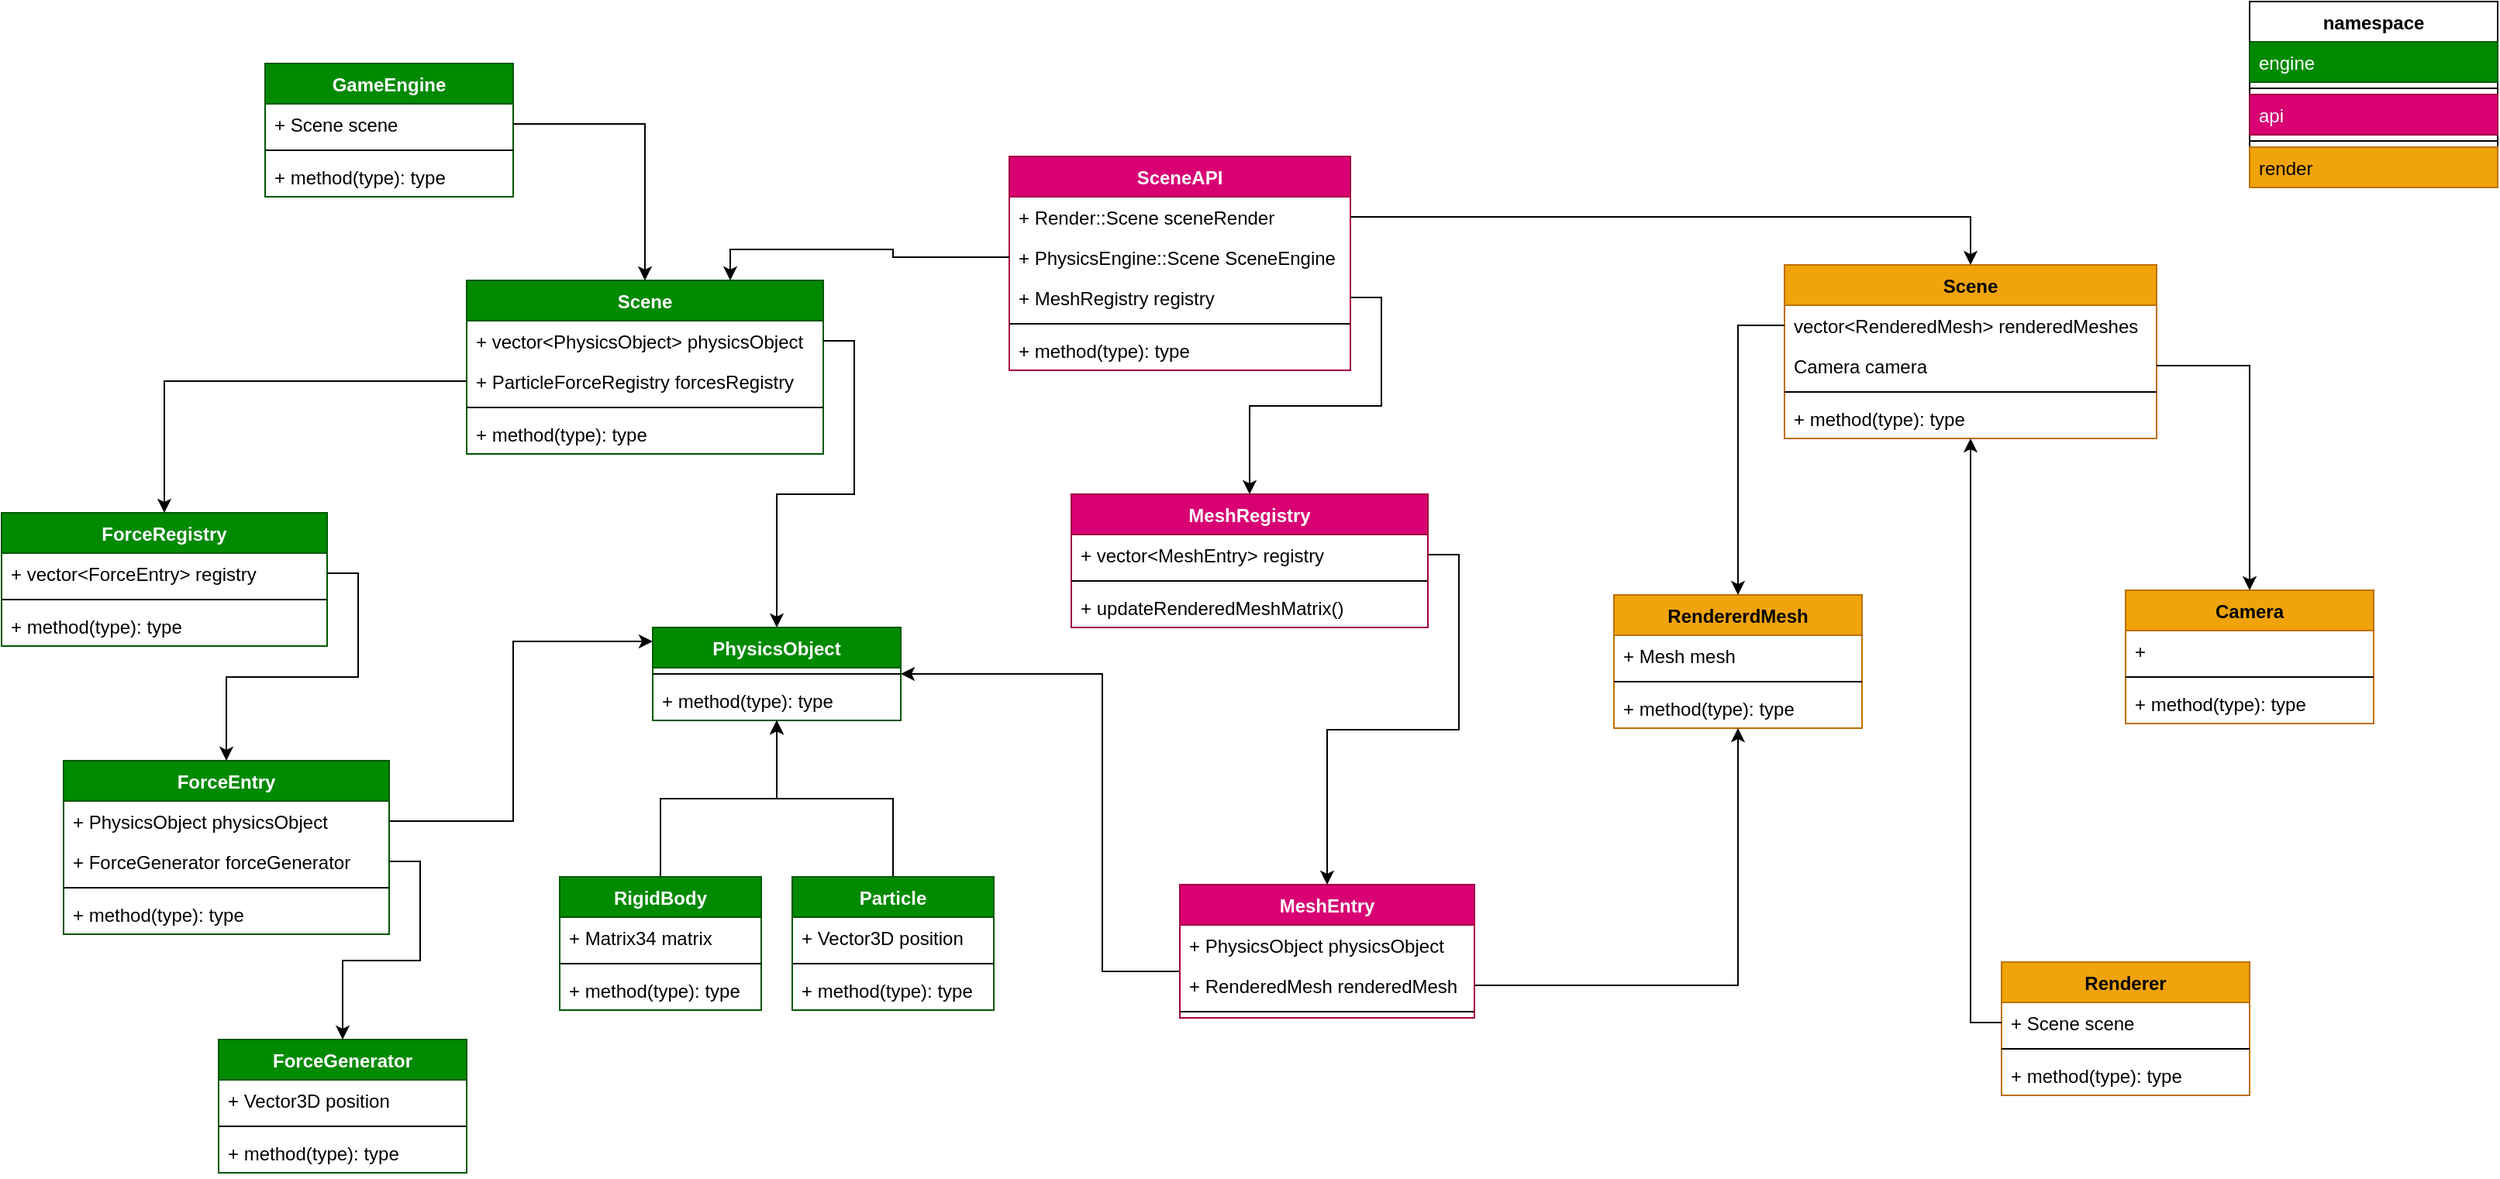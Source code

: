 <mxfile version="15.5.9" type="device"><diagram id="3eGl_UR_zPUnnh8dUwKq" name="Page-1"><mxGraphModel dx="1886" dy="850" grid="1" gridSize="10" guides="1" tooltips="1" connect="1" arrows="1" fold="1" page="1" pageScale="1" pageWidth="827" pageHeight="1169" math="0" shadow="0"><root><mxCell id="0"/><mxCell id="1" parent="0"/><mxCell id="vphL6Kvy_P0l-zgpWsdA-2" value="Scene" style="swimlane;fontStyle=1;align=center;verticalAlign=top;childLayout=stackLayout;horizontal=1;startSize=26;horizontalStack=0;resizeParent=1;resizeParentMax=0;resizeLast=0;collapsible=1;marginBottom=0;fillColor=#008a00;fontColor=#ffffff;strokeColor=#005700;" parent="1" vertex="1"><mxGeometry x="330" y="200" width="230" height="112" as="geometry"/></mxCell><mxCell id="vphL6Kvy_P0l-zgpWsdA-3" value="+ vector&lt;PhysicsObject&gt; physicsObject" style="text;strokeColor=none;fillColor=none;align=left;verticalAlign=top;spacingLeft=4;spacingRight=4;overflow=hidden;rotatable=0;points=[[0,0.5],[1,0.5]];portConstraint=eastwest;" parent="vphL6Kvy_P0l-zgpWsdA-2" vertex="1"><mxGeometry y="26" width="230" height="26" as="geometry"/></mxCell><mxCell id="3-6PQcLLlUWP1weKsI4g-1" value="+ ParticleForceRegistry forcesRegistry" style="text;strokeColor=none;fillColor=none;align=left;verticalAlign=top;spacingLeft=4;spacingRight=4;overflow=hidden;rotatable=0;points=[[0,0.5],[1,0.5]];portConstraint=eastwest;" parent="vphL6Kvy_P0l-zgpWsdA-2" vertex="1"><mxGeometry y="52" width="230" height="26" as="geometry"/></mxCell><mxCell id="vphL6Kvy_P0l-zgpWsdA-4" value="" style="line;strokeWidth=1;fillColor=none;align=left;verticalAlign=middle;spacingTop=-1;spacingLeft=3;spacingRight=3;rotatable=0;labelPosition=right;points=[];portConstraint=eastwest;" parent="vphL6Kvy_P0l-zgpWsdA-2" vertex="1"><mxGeometry y="78" width="230" height="8" as="geometry"/></mxCell><mxCell id="vphL6Kvy_P0l-zgpWsdA-5" value="+ method(type): type" style="text;strokeColor=none;fillColor=none;align=left;verticalAlign=top;spacingLeft=4;spacingRight=4;overflow=hidden;rotatable=0;points=[[0,0.5],[1,0.5]];portConstraint=eastwest;" parent="vphL6Kvy_P0l-zgpWsdA-2" vertex="1"><mxGeometry y="86" width="230" height="26" as="geometry"/></mxCell><mxCell id="vphL6Kvy_P0l-zgpWsdA-6" value="GameEngine" style="swimlane;fontStyle=1;align=center;verticalAlign=top;childLayout=stackLayout;horizontal=1;startSize=26;horizontalStack=0;resizeParent=1;resizeParentMax=0;resizeLast=0;collapsible=1;marginBottom=0;fillColor=#008a00;fontColor=#ffffff;strokeColor=#005700;" parent="1" vertex="1"><mxGeometry x="200" y="60" width="160" height="86" as="geometry"/></mxCell><mxCell id="vphL6Kvy_P0l-zgpWsdA-7" value="+ Scene scene" style="text;strokeColor=none;fillColor=none;align=left;verticalAlign=top;spacingLeft=4;spacingRight=4;overflow=hidden;rotatable=0;points=[[0,0.5],[1,0.5]];portConstraint=eastwest;" parent="vphL6Kvy_P0l-zgpWsdA-6" vertex="1"><mxGeometry y="26" width="160" height="26" as="geometry"/></mxCell><mxCell id="vphL6Kvy_P0l-zgpWsdA-8" value="" style="line;strokeWidth=1;fillColor=none;align=left;verticalAlign=middle;spacingTop=-1;spacingLeft=3;spacingRight=3;rotatable=0;labelPosition=right;points=[];portConstraint=eastwest;" parent="vphL6Kvy_P0l-zgpWsdA-6" vertex="1"><mxGeometry y="52" width="160" height="8" as="geometry"/></mxCell><mxCell id="vphL6Kvy_P0l-zgpWsdA-9" value="+ method(type): type" style="text;strokeColor=none;fillColor=none;align=left;verticalAlign=top;spacingLeft=4;spacingRight=4;overflow=hidden;rotatable=0;points=[[0,0.5],[1,0.5]];portConstraint=eastwest;" parent="vphL6Kvy_P0l-zgpWsdA-6" vertex="1"><mxGeometry y="60" width="160" height="26" as="geometry"/></mxCell><mxCell id="vphL6Kvy_P0l-zgpWsdA-10" style="edgeStyle=orthogonalEdgeStyle;rounded=0;orthogonalLoop=1;jettySize=auto;html=1;" parent="1" source="vphL6Kvy_P0l-zgpWsdA-7" target="vphL6Kvy_P0l-zgpWsdA-2" edge="1"><mxGeometry relative="1" as="geometry"/></mxCell><mxCell id="vphL6Kvy_P0l-zgpWsdA-11" value="PhysicsObject" style="swimlane;fontStyle=1;align=center;verticalAlign=top;childLayout=stackLayout;horizontal=1;startSize=26;horizontalStack=0;resizeParent=1;resizeParentMax=0;resizeLast=0;collapsible=1;marginBottom=0;fillColor=#008a00;fontColor=#ffffff;strokeColor=#005700;" parent="1" vertex="1"><mxGeometry x="450" y="424" width="160" height="60" as="geometry"/></mxCell><mxCell id="vphL6Kvy_P0l-zgpWsdA-13" value="" style="line;strokeWidth=1;fillColor=none;align=left;verticalAlign=middle;spacingTop=-1;spacingLeft=3;spacingRight=3;rotatable=0;labelPosition=right;points=[];portConstraint=eastwest;" parent="vphL6Kvy_P0l-zgpWsdA-11" vertex="1"><mxGeometry y="26" width="160" height="8" as="geometry"/></mxCell><mxCell id="vphL6Kvy_P0l-zgpWsdA-14" value="+ method(type): type" style="text;strokeColor=none;fillColor=none;align=left;verticalAlign=top;spacingLeft=4;spacingRight=4;overflow=hidden;rotatable=0;points=[[0,0.5],[1,0.5]];portConstraint=eastwest;" parent="vphL6Kvy_P0l-zgpWsdA-11" vertex="1"><mxGeometry y="34" width="160" height="26" as="geometry"/></mxCell><mxCell id="vphL6Kvy_P0l-zgpWsdA-17" style="edgeStyle=orthogonalEdgeStyle;rounded=0;orthogonalLoop=1;jettySize=auto;html=1;" parent="1" source="vphL6Kvy_P0l-zgpWsdA-3" target="vphL6Kvy_P0l-zgpWsdA-11" edge="1"><mxGeometry relative="1" as="geometry"/></mxCell><mxCell id="vphL6Kvy_P0l-zgpWsdA-18" value="RendererdMesh" style="swimlane;fontStyle=1;align=center;verticalAlign=top;childLayout=stackLayout;horizontal=1;startSize=26;horizontalStack=0;resizeParent=1;resizeParentMax=0;resizeLast=0;collapsible=1;marginBottom=0;fillColor=#f0a30a;fontColor=#000000;strokeColor=#BD7000;" parent="1" vertex="1"><mxGeometry x="1070" y="403" width="160" height="86" as="geometry"/></mxCell><mxCell id="vphL6Kvy_P0l-zgpWsdA-19" value="+ Mesh mesh" style="text;strokeColor=none;fillColor=none;align=left;verticalAlign=top;spacingLeft=4;spacingRight=4;overflow=hidden;rotatable=0;points=[[0,0.5],[1,0.5]];portConstraint=eastwest;" parent="vphL6Kvy_P0l-zgpWsdA-18" vertex="1"><mxGeometry y="26" width="160" height="26" as="geometry"/></mxCell><mxCell id="vphL6Kvy_P0l-zgpWsdA-20" value="" style="line;strokeWidth=1;fillColor=none;align=left;verticalAlign=middle;spacingTop=-1;spacingLeft=3;spacingRight=3;rotatable=0;labelPosition=right;points=[];portConstraint=eastwest;" parent="vphL6Kvy_P0l-zgpWsdA-18" vertex="1"><mxGeometry y="52" width="160" height="8" as="geometry"/></mxCell><mxCell id="vphL6Kvy_P0l-zgpWsdA-21" value="+ method(type): type" style="text;strokeColor=none;fillColor=none;align=left;verticalAlign=top;spacingLeft=4;spacingRight=4;overflow=hidden;rotatable=0;points=[[0,0.5],[1,0.5]];portConstraint=eastwest;" parent="vphL6Kvy_P0l-zgpWsdA-18" vertex="1"><mxGeometry y="60" width="160" height="26" as="geometry"/></mxCell><mxCell id="vphL6Kvy_P0l-zgpWsdA-22" value="MeshRegistry" style="swimlane;fontStyle=1;align=center;verticalAlign=top;childLayout=stackLayout;horizontal=1;startSize=26;horizontalStack=0;resizeParent=1;resizeParentMax=0;resizeLast=0;collapsible=1;marginBottom=0;fillColor=#d80073;strokeColor=#A50040;fontColor=#ffffff;" parent="1" vertex="1"><mxGeometry x="720" y="338" width="230" height="86" as="geometry"/></mxCell><mxCell id="vphL6Kvy_P0l-zgpWsdA-23" value="+ vector&lt;MeshEntry&gt; registry" style="text;strokeColor=none;fillColor=none;align=left;verticalAlign=top;spacingLeft=4;spacingRight=4;overflow=hidden;rotatable=0;points=[[0,0.5],[1,0.5]];portConstraint=eastwest;" parent="vphL6Kvy_P0l-zgpWsdA-22" vertex="1"><mxGeometry y="26" width="230" height="26" as="geometry"/></mxCell><mxCell id="vphL6Kvy_P0l-zgpWsdA-24" value="" style="line;strokeWidth=1;fillColor=none;align=left;verticalAlign=middle;spacingTop=-1;spacingLeft=3;spacingRight=3;rotatable=0;labelPosition=right;points=[];portConstraint=eastwest;" parent="vphL6Kvy_P0l-zgpWsdA-22" vertex="1"><mxGeometry y="52" width="230" height="8" as="geometry"/></mxCell><mxCell id="vphL6Kvy_P0l-zgpWsdA-25" value="+ updateRenderedMeshMatrix()" style="text;strokeColor=none;fillColor=none;align=left;verticalAlign=top;spacingLeft=4;spacingRight=4;overflow=hidden;rotatable=0;points=[[0,0.5],[1,0.5]];portConstraint=eastwest;" parent="vphL6Kvy_P0l-zgpWsdA-22" vertex="1"><mxGeometry y="60" width="230" height="26" as="geometry"/></mxCell><mxCell id="vphL6Kvy_P0l-zgpWsdA-29" value="SceneAPI" style="swimlane;fontStyle=1;align=center;verticalAlign=top;childLayout=stackLayout;horizontal=1;startSize=26;horizontalStack=0;resizeParent=1;resizeParentMax=0;resizeLast=0;collapsible=1;marginBottom=0;fillColor=#d80073;strokeColor=#A50040;fontColor=#ffffff;" parent="1" vertex="1"><mxGeometry x="680" y="120" width="220" height="138" as="geometry"/></mxCell><mxCell id="vphL6Kvy_P0l-zgpWsdA-59" value="+ Render::Scene sceneRender" style="text;strokeColor=none;fillColor=none;align=left;verticalAlign=top;spacingLeft=4;spacingRight=4;overflow=hidden;rotatable=0;points=[[0,0.5],[1,0.5]];portConstraint=eastwest;" parent="vphL6Kvy_P0l-zgpWsdA-29" vertex="1"><mxGeometry y="26" width="220" height="26" as="geometry"/></mxCell><mxCell id="vphL6Kvy_P0l-zgpWsdA-60" value="+ PhysicsEngine::Scene SceneEngine" style="text;strokeColor=none;fillColor=none;align=left;verticalAlign=top;spacingLeft=4;spacingRight=4;overflow=hidden;rotatable=0;points=[[0,0.5],[1,0.5]];portConstraint=eastwest;" parent="vphL6Kvy_P0l-zgpWsdA-29" vertex="1"><mxGeometry y="52" width="220" height="26" as="geometry"/></mxCell><mxCell id="vphL6Kvy_P0l-zgpWsdA-57" value="+ MeshRegistry registry" style="text;strokeColor=none;fillColor=none;align=left;verticalAlign=top;spacingLeft=4;spacingRight=4;overflow=hidden;rotatable=0;points=[[0,0.5],[1,0.5]];portConstraint=eastwest;" parent="vphL6Kvy_P0l-zgpWsdA-29" vertex="1"><mxGeometry y="78" width="220" height="26" as="geometry"/></mxCell><mxCell id="vphL6Kvy_P0l-zgpWsdA-31" value="" style="line;strokeWidth=1;fillColor=none;align=left;verticalAlign=middle;spacingTop=-1;spacingLeft=3;spacingRight=3;rotatable=0;labelPosition=right;points=[];portConstraint=eastwest;" parent="vphL6Kvy_P0l-zgpWsdA-29" vertex="1"><mxGeometry y="104" width="220" height="8" as="geometry"/></mxCell><mxCell id="vphL6Kvy_P0l-zgpWsdA-32" value="+ method(type): type" style="text;strokeColor=none;fillColor=none;align=left;verticalAlign=top;spacingLeft=4;spacingRight=4;overflow=hidden;rotatable=0;points=[[0,0.5],[1,0.5]];portConstraint=eastwest;" parent="vphL6Kvy_P0l-zgpWsdA-29" vertex="1"><mxGeometry y="112" width="220" height="26" as="geometry"/></mxCell><mxCell id="vphL6Kvy_P0l-zgpWsdA-33" value="Scene" style="swimlane;fontStyle=1;align=center;verticalAlign=top;childLayout=stackLayout;horizontal=1;startSize=26;horizontalStack=0;resizeParent=1;resizeParentMax=0;resizeLast=0;collapsible=1;marginBottom=0;fillColor=#f0a30a;fontColor=#000000;strokeColor=#BD7000;" parent="1" vertex="1"><mxGeometry x="1180" y="190" width="240" height="112" as="geometry"/></mxCell><mxCell id="vphL6Kvy_P0l-zgpWsdA-34" value="vector&lt;RenderedMesh&gt; renderedMeshes" style="text;strokeColor=none;fillColor=none;align=left;verticalAlign=top;spacingLeft=4;spacingRight=4;overflow=hidden;rotatable=0;points=[[0,0.5],[1,0.5]];portConstraint=eastwest;" parent="vphL6Kvy_P0l-zgpWsdA-33" vertex="1"><mxGeometry y="26" width="240" height="26" as="geometry"/></mxCell><mxCell id="vphL6Kvy_P0l-zgpWsdA-37" value="Camera camera" style="text;strokeColor=none;fillColor=none;align=left;verticalAlign=top;spacingLeft=4;spacingRight=4;overflow=hidden;rotatable=0;points=[[0,0.5],[1,0.5]];portConstraint=eastwest;" parent="vphL6Kvy_P0l-zgpWsdA-33" vertex="1"><mxGeometry y="52" width="240" height="26" as="geometry"/></mxCell><mxCell id="vphL6Kvy_P0l-zgpWsdA-35" value="" style="line;strokeWidth=1;fillColor=none;align=left;verticalAlign=middle;spacingTop=-1;spacingLeft=3;spacingRight=3;rotatable=0;labelPosition=right;points=[];portConstraint=eastwest;" parent="vphL6Kvy_P0l-zgpWsdA-33" vertex="1"><mxGeometry y="78" width="240" height="8" as="geometry"/></mxCell><mxCell id="vphL6Kvy_P0l-zgpWsdA-36" value="+ method(type): type" style="text;strokeColor=none;fillColor=none;align=left;verticalAlign=top;spacingLeft=4;spacingRight=4;overflow=hidden;rotatable=0;points=[[0,0.5],[1,0.5]];portConstraint=eastwest;" parent="vphL6Kvy_P0l-zgpWsdA-33" vertex="1"><mxGeometry y="86" width="240" height="26" as="geometry"/></mxCell><mxCell id="vphL6Kvy_P0l-zgpWsdA-43" value="Camera" style="swimlane;fontStyle=1;align=center;verticalAlign=top;childLayout=stackLayout;horizontal=1;startSize=26;horizontalStack=0;resizeParent=1;resizeParentMax=0;resizeLast=0;collapsible=1;marginBottom=0;fillColor=#f0a30a;fontColor=#000000;strokeColor=#BD7000;" parent="1" vertex="1"><mxGeometry x="1400" y="400" width="160" height="86" as="geometry"/></mxCell><mxCell id="vphL6Kvy_P0l-zgpWsdA-44" value="+ " style="text;strokeColor=none;fillColor=none;align=left;verticalAlign=top;spacingLeft=4;spacingRight=4;overflow=hidden;rotatable=0;points=[[0,0.5],[1,0.5]];portConstraint=eastwest;" parent="vphL6Kvy_P0l-zgpWsdA-43" vertex="1"><mxGeometry y="26" width="160" height="26" as="geometry"/></mxCell><mxCell id="vphL6Kvy_P0l-zgpWsdA-45" value="" style="line;strokeWidth=1;fillColor=none;align=left;verticalAlign=middle;spacingTop=-1;spacingLeft=3;spacingRight=3;rotatable=0;labelPosition=right;points=[];portConstraint=eastwest;" parent="vphL6Kvy_P0l-zgpWsdA-43" vertex="1"><mxGeometry y="52" width="160" height="8" as="geometry"/></mxCell><mxCell id="vphL6Kvy_P0l-zgpWsdA-46" value="+ method(type): type" style="text;strokeColor=none;fillColor=none;align=left;verticalAlign=top;spacingLeft=4;spacingRight=4;overflow=hidden;rotatable=0;points=[[0,0.5],[1,0.5]];portConstraint=eastwest;" parent="vphL6Kvy_P0l-zgpWsdA-43" vertex="1"><mxGeometry y="60" width="160" height="26" as="geometry"/></mxCell><mxCell id="vphL6Kvy_P0l-zgpWsdA-47" style="edgeStyle=orthogonalEdgeStyle;rounded=0;orthogonalLoop=1;jettySize=auto;html=1;" parent="1" source="vphL6Kvy_P0l-zgpWsdA-37" target="vphL6Kvy_P0l-zgpWsdA-43" edge="1"><mxGeometry relative="1" as="geometry"/></mxCell><mxCell id="vphL6Kvy_P0l-zgpWsdA-48" style="edgeStyle=orthogonalEdgeStyle;rounded=0;orthogonalLoop=1;jettySize=auto;html=1;" parent="1" source="vphL6Kvy_P0l-zgpWsdA-34" target="vphL6Kvy_P0l-zgpWsdA-18" edge="1"><mxGeometry relative="1" as="geometry"/></mxCell><mxCell id="ak2lVgfKF532oPh8IhV1-14" style="edgeStyle=orthogonalEdgeStyle;rounded=0;orthogonalLoop=1;jettySize=auto;html=1;" edge="1" parent="1" source="vphL6Kvy_P0l-zgpWsdA-49" target="vphL6Kvy_P0l-zgpWsdA-11"><mxGeometry relative="1" as="geometry"><Array as="points"><mxPoint x="740" y="646"/><mxPoint x="740" y="454"/></Array></mxGeometry></mxCell><mxCell id="vphL6Kvy_P0l-zgpWsdA-49" value="MeshEntry" style="swimlane;fontStyle=1;align=center;verticalAlign=top;childLayout=stackLayout;horizontal=1;startSize=26;horizontalStack=0;resizeParent=1;resizeParentMax=0;resizeLast=0;collapsible=1;marginBottom=0;fillColor=#d80073;strokeColor=#A50040;fontColor=#ffffff;" parent="1" vertex="1"><mxGeometry x="790" y="590" width="190" height="86" as="geometry"/></mxCell><mxCell id="vphL6Kvy_P0l-zgpWsdA-50" value="+ PhysicsObject physicsObject" style="text;strokeColor=none;fillColor=none;align=left;verticalAlign=top;spacingLeft=4;spacingRight=4;overflow=hidden;rotatable=0;points=[[0,0.5],[1,0.5]];portConstraint=eastwest;" parent="vphL6Kvy_P0l-zgpWsdA-49" vertex="1"><mxGeometry y="26" width="190" height="26" as="geometry"/></mxCell><mxCell id="vphL6Kvy_P0l-zgpWsdA-51" value="+ RenderedMesh renderedMesh" style="text;strokeColor=none;fillColor=none;align=left;verticalAlign=top;spacingLeft=4;spacingRight=4;overflow=hidden;rotatable=0;points=[[0,0.5],[1,0.5]];portConstraint=eastwest;" parent="vphL6Kvy_P0l-zgpWsdA-49" vertex="1"><mxGeometry y="52" width="190" height="26" as="geometry"/></mxCell><mxCell id="vphL6Kvy_P0l-zgpWsdA-52" value="" style="line;strokeWidth=1;fillColor=none;align=left;verticalAlign=middle;spacingTop=-1;spacingLeft=3;spacingRight=3;rotatable=0;labelPosition=right;points=[];portConstraint=eastwest;" parent="vphL6Kvy_P0l-zgpWsdA-49" vertex="1"><mxGeometry y="78" width="190" height="8" as="geometry"/></mxCell><mxCell id="vphL6Kvy_P0l-zgpWsdA-55" style="edgeStyle=orthogonalEdgeStyle;rounded=0;orthogonalLoop=1;jettySize=auto;html=1;" parent="1" source="vphL6Kvy_P0l-zgpWsdA-51" target="vphL6Kvy_P0l-zgpWsdA-18" edge="1"><mxGeometry relative="1" as="geometry"/></mxCell><mxCell id="vphL6Kvy_P0l-zgpWsdA-56" style="edgeStyle=orthogonalEdgeStyle;rounded=0;orthogonalLoop=1;jettySize=auto;html=1;" parent="1" source="vphL6Kvy_P0l-zgpWsdA-23" target="vphL6Kvy_P0l-zgpWsdA-49" edge="1"><mxGeometry relative="1" as="geometry"/></mxCell><mxCell id="vphL6Kvy_P0l-zgpWsdA-58" style="edgeStyle=orthogonalEdgeStyle;rounded=0;orthogonalLoop=1;jettySize=auto;html=1;" parent="1" source="vphL6Kvy_P0l-zgpWsdA-57" target="vphL6Kvy_P0l-zgpWsdA-22" edge="1"><mxGeometry relative="1" as="geometry"/></mxCell><mxCell id="vphL6Kvy_P0l-zgpWsdA-63" style="edgeStyle=orthogonalEdgeStyle;rounded=0;orthogonalLoop=1;jettySize=auto;html=1;" parent="1" source="vphL6Kvy_P0l-zgpWsdA-59" target="vphL6Kvy_P0l-zgpWsdA-33" edge="1"><mxGeometry relative="1" as="geometry"/></mxCell><mxCell id="vphL6Kvy_P0l-zgpWsdA-64" style="edgeStyle=orthogonalEdgeStyle;rounded=0;orthogonalLoop=1;jettySize=auto;html=1;" parent="1" source="vphL6Kvy_P0l-zgpWsdA-60" target="vphL6Kvy_P0l-zgpWsdA-2" edge="1"><mxGeometry relative="1" as="geometry"><Array as="points"><mxPoint x="605" y="185"/><mxPoint x="605" y="180"/><mxPoint x="500" y="180"/></Array></mxGeometry></mxCell><mxCell id="3-6PQcLLlUWP1weKsI4g-2" value="ForceRegistry" style="swimlane;fontStyle=1;align=center;verticalAlign=top;childLayout=stackLayout;horizontal=1;startSize=26;horizontalStack=0;resizeParent=1;resizeParentMax=0;resizeLast=0;collapsible=1;marginBottom=0;fillColor=#008a00;fontColor=#ffffff;strokeColor=#005700;" parent="1" vertex="1"><mxGeometry x="30" y="350" width="210" height="86" as="geometry"/></mxCell><mxCell id="3-6PQcLLlUWP1weKsI4g-3" value="+ vector&lt;ForceEntry&gt; registry" style="text;strokeColor=none;fillColor=none;align=left;verticalAlign=top;spacingLeft=4;spacingRight=4;overflow=hidden;rotatable=0;points=[[0,0.5],[1,0.5]];portConstraint=eastwest;" parent="3-6PQcLLlUWP1weKsI4g-2" vertex="1"><mxGeometry y="26" width="210" height="26" as="geometry"/></mxCell><mxCell id="3-6PQcLLlUWP1weKsI4g-4" value="" style="line;strokeWidth=1;fillColor=none;align=left;verticalAlign=middle;spacingTop=-1;spacingLeft=3;spacingRight=3;rotatable=0;labelPosition=right;points=[];portConstraint=eastwest;" parent="3-6PQcLLlUWP1weKsI4g-2" vertex="1"><mxGeometry y="52" width="210" height="8" as="geometry"/></mxCell><mxCell id="3-6PQcLLlUWP1weKsI4g-5" value="+ method(type): type" style="text;strokeColor=none;fillColor=none;align=left;verticalAlign=top;spacingLeft=4;spacingRight=4;overflow=hidden;rotatable=0;points=[[0,0.5],[1,0.5]];portConstraint=eastwest;" parent="3-6PQcLLlUWP1weKsI4g-2" vertex="1"><mxGeometry y="60" width="210" height="26" as="geometry"/></mxCell><mxCell id="3-6PQcLLlUWP1weKsI4g-6" value="ForceEntry" style="swimlane;fontStyle=1;align=center;verticalAlign=top;childLayout=stackLayout;horizontal=1;startSize=26;horizontalStack=0;resizeParent=1;resizeParentMax=0;resizeLast=0;collapsible=1;marginBottom=0;fillColor=#008a00;fontColor=#ffffff;strokeColor=#005700;" parent="1" vertex="1"><mxGeometry x="70" y="510" width="210" height="112" as="geometry"/></mxCell><mxCell id="3-6PQcLLlUWP1weKsI4g-7" value="+ PhysicsObject physicsObject" style="text;strokeColor=none;fillColor=none;align=left;verticalAlign=top;spacingLeft=4;spacingRight=4;overflow=hidden;rotatable=0;points=[[0,0.5],[1,0.5]];portConstraint=eastwest;" parent="3-6PQcLLlUWP1weKsI4g-6" vertex="1"><mxGeometry y="26" width="210" height="26" as="geometry"/></mxCell><mxCell id="3-6PQcLLlUWP1weKsI4g-8" value="+ ForceGenerator forceGenerator" style="text;strokeColor=none;fillColor=none;align=left;verticalAlign=top;spacingLeft=4;spacingRight=4;overflow=hidden;rotatable=0;points=[[0,0.5],[1,0.5]];portConstraint=eastwest;" parent="3-6PQcLLlUWP1weKsI4g-6" vertex="1"><mxGeometry y="52" width="210" height="26" as="geometry"/></mxCell><mxCell id="3-6PQcLLlUWP1weKsI4g-9" value="" style="line;strokeWidth=1;fillColor=none;align=left;verticalAlign=middle;spacingTop=-1;spacingLeft=3;spacingRight=3;rotatable=0;labelPosition=right;points=[];portConstraint=eastwest;" parent="3-6PQcLLlUWP1weKsI4g-6" vertex="1"><mxGeometry y="78" width="210" height="8" as="geometry"/></mxCell><mxCell id="3-6PQcLLlUWP1weKsI4g-10" value="+ method(type): type" style="text;strokeColor=none;fillColor=none;align=left;verticalAlign=top;spacingLeft=4;spacingRight=4;overflow=hidden;rotatable=0;points=[[0,0.5],[1,0.5]];portConstraint=eastwest;" parent="3-6PQcLLlUWP1weKsI4g-6" vertex="1"><mxGeometry y="86" width="210" height="26" as="geometry"/></mxCell><mxCell id="3-6PQcLLlUWP1weKsI4g-11" style="edgeStyle=orthogonalEdgeStyle;rounded=0;orthogonalLoop=1;jettySize=auto;html=1;" parent="1" source="3-6PQcLLlUWP1weKsI4g-3" target="3-6PQcLLlUWP1weKsI4g-6" edge="1"><mxGeometry relative="1" as="geometry"/></mxCell><mxCell id="3-6PQcLLlUWP1weKsI4g-13" style="edgeStyle=orthogonalEdgeStyle;rounded=0;orthogonalLoop=1;jettySize=auto;html=1;" parent="1" source="3-6PQcLLlUWP1weKsI4g-1" target="3-6PQcLLlUWP1weKsI4g-2" edge="1"><mxGeometry relative="1" as="geometry"/></mxCell><mxCell id="3-6PQcLLlUWP1weKsI4g-14" style="edgeStyle=orthogonalEdgeStyle;rounded=0;orthogonalLoop=1;jettySize=auto;html=1;" parent="1" source="3-6PQcLLlUWP1weKsI4g-7" target="vphL6Kvy_P0l-zgpWsdA-11" edge="1"><mxGeometry relative="1" as="geometry"><Array as="points"><mxPoint x="360" y="549"/><mxPoint x="360" y="433"/></Array></mxGeometry></mxCell><mxCell id="3-6PQcLLlUWP1weKsI4g-15" value="ForceGenerator" style="swimlane;fontStyle=1;align=center;verticalAlign=top;childLayout=stackLayout;horizontal=1;startSize=26;horizontalStack=0;resizeParent=1;resizeParentMax=0;resizeLast=0;collapsible=1;marginBottom=0;fillColor=#008a00;fontColor=#ffffff;strokeColor=#005700;" parent="1" vertex="1"><mxGeometry x="170" y="690" width="160" height="86" as="geometry"/></mxCell><mxCell id="3-6PQcLLlUWP1weKsI4g-16" value="+ Vector3D position" style="text;strokeColor=none;fillColor=none;align=left;verticalAlign=top;spacingLeft=4;spacingRight=4;overflow=hidden;rotatable=0;points=[[0,0.5],[1,0.5]];portConstraint=eastwest;" parent="3-6PQcLLlUWP1weKsI4g-15" vertex="1"><mxGeometry y="26" width="160" height="26" as="geometry"/></mxCell><mxCell id="3-6PQcLLlUWP1weKsI4g-17" value="" style="line;strokeWidth=1;fillColor=none;align=left;verticalAlign=middle;spacingTop=-1;spacingLeft=3;spacingRight=3;rotatable=0;labelPosition=right;points=[];portConstraint=eastwest;" parent="3-6PQcLLlUWP1weKsI4g-15" vertex="1"><mxGeometry y="52" width="160" height="8" as="geometry"/></mxCell><mxCell id="3-6PQcLLlUWP1weKsI4g-18" value="+ method(type): type" style="text;strokeColor=none;fillColor=none;align=left;verticalAlign=top;spacingLeft=4;spacingRight=4;overflow=hidden;rotatable=0;points=[[0,0.5],[1,0.5]];portConstraint=eastwest;" parent="3-6PQcLLlUWP1weKsI4g-15" vertex="1"><mxGeometry y="60" width="160" height="26" as="geometry"/></mxCell><mxCell id="3-6PQcLLlUWP1weKsI4g-19" style="edgeStyle=orthogonalEdgeStyle;rounded=0;orthogonalLoop=1;jettySize=auto;html=1;" parent="1" source="3-6PQcLLlUWP1weKsI4g-8" target="3-6PQcLLlUWP1weKsI4g-15" edge="1"><mxGeometry relative="1" as="geometry"/></mxCell><mxCell id="3-6PQcLLlUWP1weKsI4g-20" value="Renderer" style="swimlane;fontStyle=1;align=center;verticalAlign=top;childLayout=stackLayout;horizontal=1;startSize=26;horizontalStack=0;resizeParent=1;resizeParentMax=0;resizeLast=0;collapsible=1;marginBottom=0;fillColor=#f0a30a;fontColor=#000000;strokeColor=#BD7000;" parent="1" vertex="1"><mxGeometry x="1320" y="640" width="160" height="86" as="geometry"/></mxCell><mxCell id="3-6PQcLLlUWP1weKsI4g-24" value="+ Scene scene" style="text;strokeColor=none;fillColor=none;align=left;verticalAlign=top;spacingLeft=4;spacingRight=4;overflow=hidden;rotatable=0;points=[[0,0.5],[1,0.5]];portConstraint=eastwest;" parent="3-6PQcLLlUWP1weKsI4g-20" vertex="1"><mxGeometry y="26" width="160" height="26" as="geometry"/></mxCell><mxCell id="3-6PQcLLlUWP1weKsI4g-22" value="" style="line;strokeWidth=1;fillColor=none;align=left;verticalAlign=middle;spacingTop=-1;spacingLeft=3;spacingRight=3;rotatable=0;labelPosition=right;points=[];portConstraint=eastwest;" parent="3-6PQcLLlUWP1weKsI4g-20" vertex="1"><mxGeometry y="52" width="160" height="8" as="geometry"/></mxCell><mxCell id="3-6PQcLLlUWP1weKsI4g-23" value="+ method(type): type" style="text;strokeColor=none;fillColor=none;align=left;verticalAlign=top;spacingLeft=4;spacingRight=4;overflow=hidden;rotatable=0;points=[[0,0.5],[1,0.5]];portConstraint=eastwest;" parent="3-6PQcLLlUWP1weKsI4g-20" vertex="1"><mxGeometry y="60" width="160" height="26" as="geometry"/></mxCell><mxCell id="3-6PQcLLlUWP1weKsI4g-25" style="edgeStyle=orthogonalEdgeStyle;rounded=0;orthogonalLoop=1;jettySize=auto;html=1;" parent="1" source="3-6PQcLLlUWP1weKsI4g-24" target="vphL6Kvy_P0l-zgpWsdA-33" edge="1"><mxGeometry relative="1" as="geometry"/></mxCell><mxCell id="3-6PQcLLlUWP1weKsI4g-27" value="namespace" style="swimlane;fontStyle=1;align=center;verticalAlign=top;childLayout=stackLayout;horizontal=1;startSize=26;horizontalStack=0;resizeParent=1;resizeParentMax=0;resizeLast=0;collapsible=1;marginBottom=0;" parent="1" vertex="1"><mxGeometry x="1480" y="20" width="160" height="120" as="geometry"/></mxCell><mxCell id="3-6PQcLLlUWP1weKsI4g-28" value="engine" style="text;strokeColor=#005700;fillColor=#008a00;align=left;verticalAlign=top;spacingLeft=4;spacingRight=4;overflow=hidden;rotatable=0;points=[[0,0.5],[1,0.5]];portConstraint=eastwest;fontColor=#ffffff;" parent="3-6PQcLLlUWP1weKsI4g-27" vertex="1"><mxGeometry y="26" width="160" height="26" as="geometry"/></mxCell><mxCell id="3-6PQcLLlUWP1weKsI4g-29" value="" style="line;strokeWidth=1;fillColor=none;align=left;verticalAlign=middle;spacingTop=-1;spacingLeft=3;spacingRight=3;rotatable=0;labelPosition=right;points=[];portConstraint=eastwest;" parent="3-6PQcLLlUWP1weKsI4g-27" vertex="1"><mxGeometry y="52" width="160" height="8" as="geometry"/></mxCell><mxCell id="3-6PQcLLlUWP1weKsI4g-32" value="api" style="text;strokeColor=#A50040;fillColor=#d80073;align=left;verticalAlign=top;spacingLeft=4;spacingRight=4;overflow=hidden;rotatable=0;points=[[0,0.5],[1,0.5]];portConstraint=eastwest;fontColor=#ffffff;" parent="3-6PQcLLlUWP1weKsI4g-27" vertex="1"><mxGeometry y="60" width="160" height="26" as="geometry"/></mxCell><mxCell id="3-6PQcLLlUWP1weKsI4g-31" value="" style="line;strokeWidth=1;fillColor=none;align=left;verticalAlign=middle;spacingTop=-1;spacingLeft=3;spacingRight=3;rotatable=0;labelPosition=right;points=[];portConstraint=eastwest;" parent="3-6PQcLLlUWP1weKsI4g-27" vertex="1"><mxGeometry y="86" width="160" height="8" as="geometry"/></mxCell><mxCell id="3-6PQcLLlUWP1weKsI4g-30" value="render" style="text;strokeColor=#BD7000;fillColor=#f0a30a;align=left;verticalAlign=top;spacingLeft=4;spacingRight=4;overflow=hidden;rotatable=0;points=[[0,0.5],[1,0.5]];portConstraint=eastwest;fontColor=#000000;" parent="3-6PQcLLlUWP1weKsI4g-27" vertex="1"><mxGeometry y="94" width="160" height="26" as="geometry"/></mxCell><mxCell id="ak2lVgfKF532oPh8IhV1-5" style="edgeStyle=orthogonalEdgeStyle;rounded=0;orthogonalLoop=1;jettySize=auto;html=1;" edge="1" parent="1" source="ak2lVgfKF532oPh8IhV1-1" target="vphL6Kvy_P0l-zgpWsdA-11"><mxGeometry relative="1" as="geometry"/></mxCell><mxCell id="ak2lVgfKF532oPh8IhV1-1" value="Particle" style="swimlane;fontStyle=1;align=center;verticalAlign=top;childLayout=stackLayout;horizontal=1;startSize=26;horizontalStack=0;resizeParent=1;resizeParentMax=0;resizeLast=0;collapsible=1;marginBottom=0;fillColor=#008a00;fontColor=#ffffff;strokeColor=#005700;" vertex="1" parent="1"><mxGeometry x="540" y="585" width="130" height="86" as="geometry"/></mxCell><mxCell id="ak2lVgfKF532oPh8IhV1-2" value="+ Vector3D position" style="text;strokeColor=none;fillColor=none;align=left;verticalAlign=top;spacingLeft=4;spacingRight=4;overflow=hidden;rotatable=0;points=[[0,0.5],[1,0.5]];portConstraint=eastwest;" vertex="1" parent="ak2lVgfKF532oPh8IhV1-1"><mxGeometry y="26" width="130" height="26" as="geometry"/></mxCell><mxCell id="ak2lVgfKF532oPh8IhV1-3" value="" style="line;strokeWidth=1;fillColor=none;align=left;verticalAlign=middle;spacingTop=-1;spacingLeft=3;spacingRight=3;rotatable=0;labelPosition=right;points=[];portConstraint=eastwest;" vertex="1" parent="ak2lVgfKF532oPh8IhV1-1"><mxGeometry y="52" width="130" height="8" as="geometry"/></mxCell><mxCell id="ak2lVgfKF532oPh8IhV1-4" value="+ method(type): type" style="text;strokeColor=none;fillColor=none;align=left;verticalAlign=top;spacingLeft=4;spacingRight=4;overflow=hidden;rotatable=0;points=[[0,0.5],[1,0.5]];portConstraint=eastwest;" vertex="1" parent="ak2lVgfKF532oPh8IhV1-1"><mxGeometry y="60" width="130" height="26" as="geometry"/></mxCell><mxCell id="ak2lVgfKF532oPh8IhV1-12" style="edgeStyle=orthogonalEdgeStyle;rounded=0;orthogonalLoop=1;jettySize=auto;html=1;" edge="1" parent="1" source="ak2lVgfKF532oPh8IhV1-7" target="vphL6Kvy_P0l-zgpWsdA-11"><mxGeometry relative="1" as="geometry"/></mxCell><mxCell id="ak2lVgfKF532oPh8IhV1-7" value="RigidBody" style="swimlane;fontStyle=1;align=center;verticalAlign=top;childLayout=stackLayout;horizontal=1;startSize=26;horizontalStack=0;resizeParent=1;resizeParentMax=0;resizeLast=0;collapsible=1;marginBottom=0;fillColor=#008a00;fontColor=#ffffff;strokeColor=#005700;" vertex="1" parent="1"><mxGeometry x="390" y="585" width="130" height="86" as="geometry"/></mxCell><mxCell id="ak2lVgfKF532oPh8IhV1-8" value="+ Matrix34 matrix" style="text;strokeColor=none;fillColor=none;align=left;verticalAlign=top;spacingLeft=4;spacingRight=4;overflow=hidden;rotatable=0;points=[[0,0.5],[1,0.5]];portConstraint=eastwest;" vertex="1" parent="ak2lVgfKF532oPh8IhV1-7"><mxGeometry y="26" width="130" height="26" as="geometry"/></mxCell><mxCell id="ak2lVgfKF532oPh8IhV1-9" value="" style="line;strokeWidth=1;fillColor=none;align=left;verticalAlign=middle;spacingTop=-1;spacingLeft=3;spacingRight=3;rotatable=0;labelPosition=right;points=[];portConstraint=eastwest;" vertex="1" parent="ak2lVgfKF532oPh8IhV1-7"><mxGeometry y="52" width="130" height="8" as="geometry"/></mxCell><mxCell id="ak2lVgfKF532oPh8IhV1-10" value="+ method(type): type" style="text;strokeColor=none;fillColor=none;align=left;verticalAlign=top;spacingLeft=4;spacingRight=4;overflow=hidden;rotatable=0;points=[[0,0.5],[1,0.5]];portConstraint=eastwest;" vertex="1" parent="ak2lVgfKF532oPh8IhV1-7"><mxGeometry y="60" width="130" height="26" as="geometry"/></mxCell></root></mxGraphModel></diagram></mxfile>